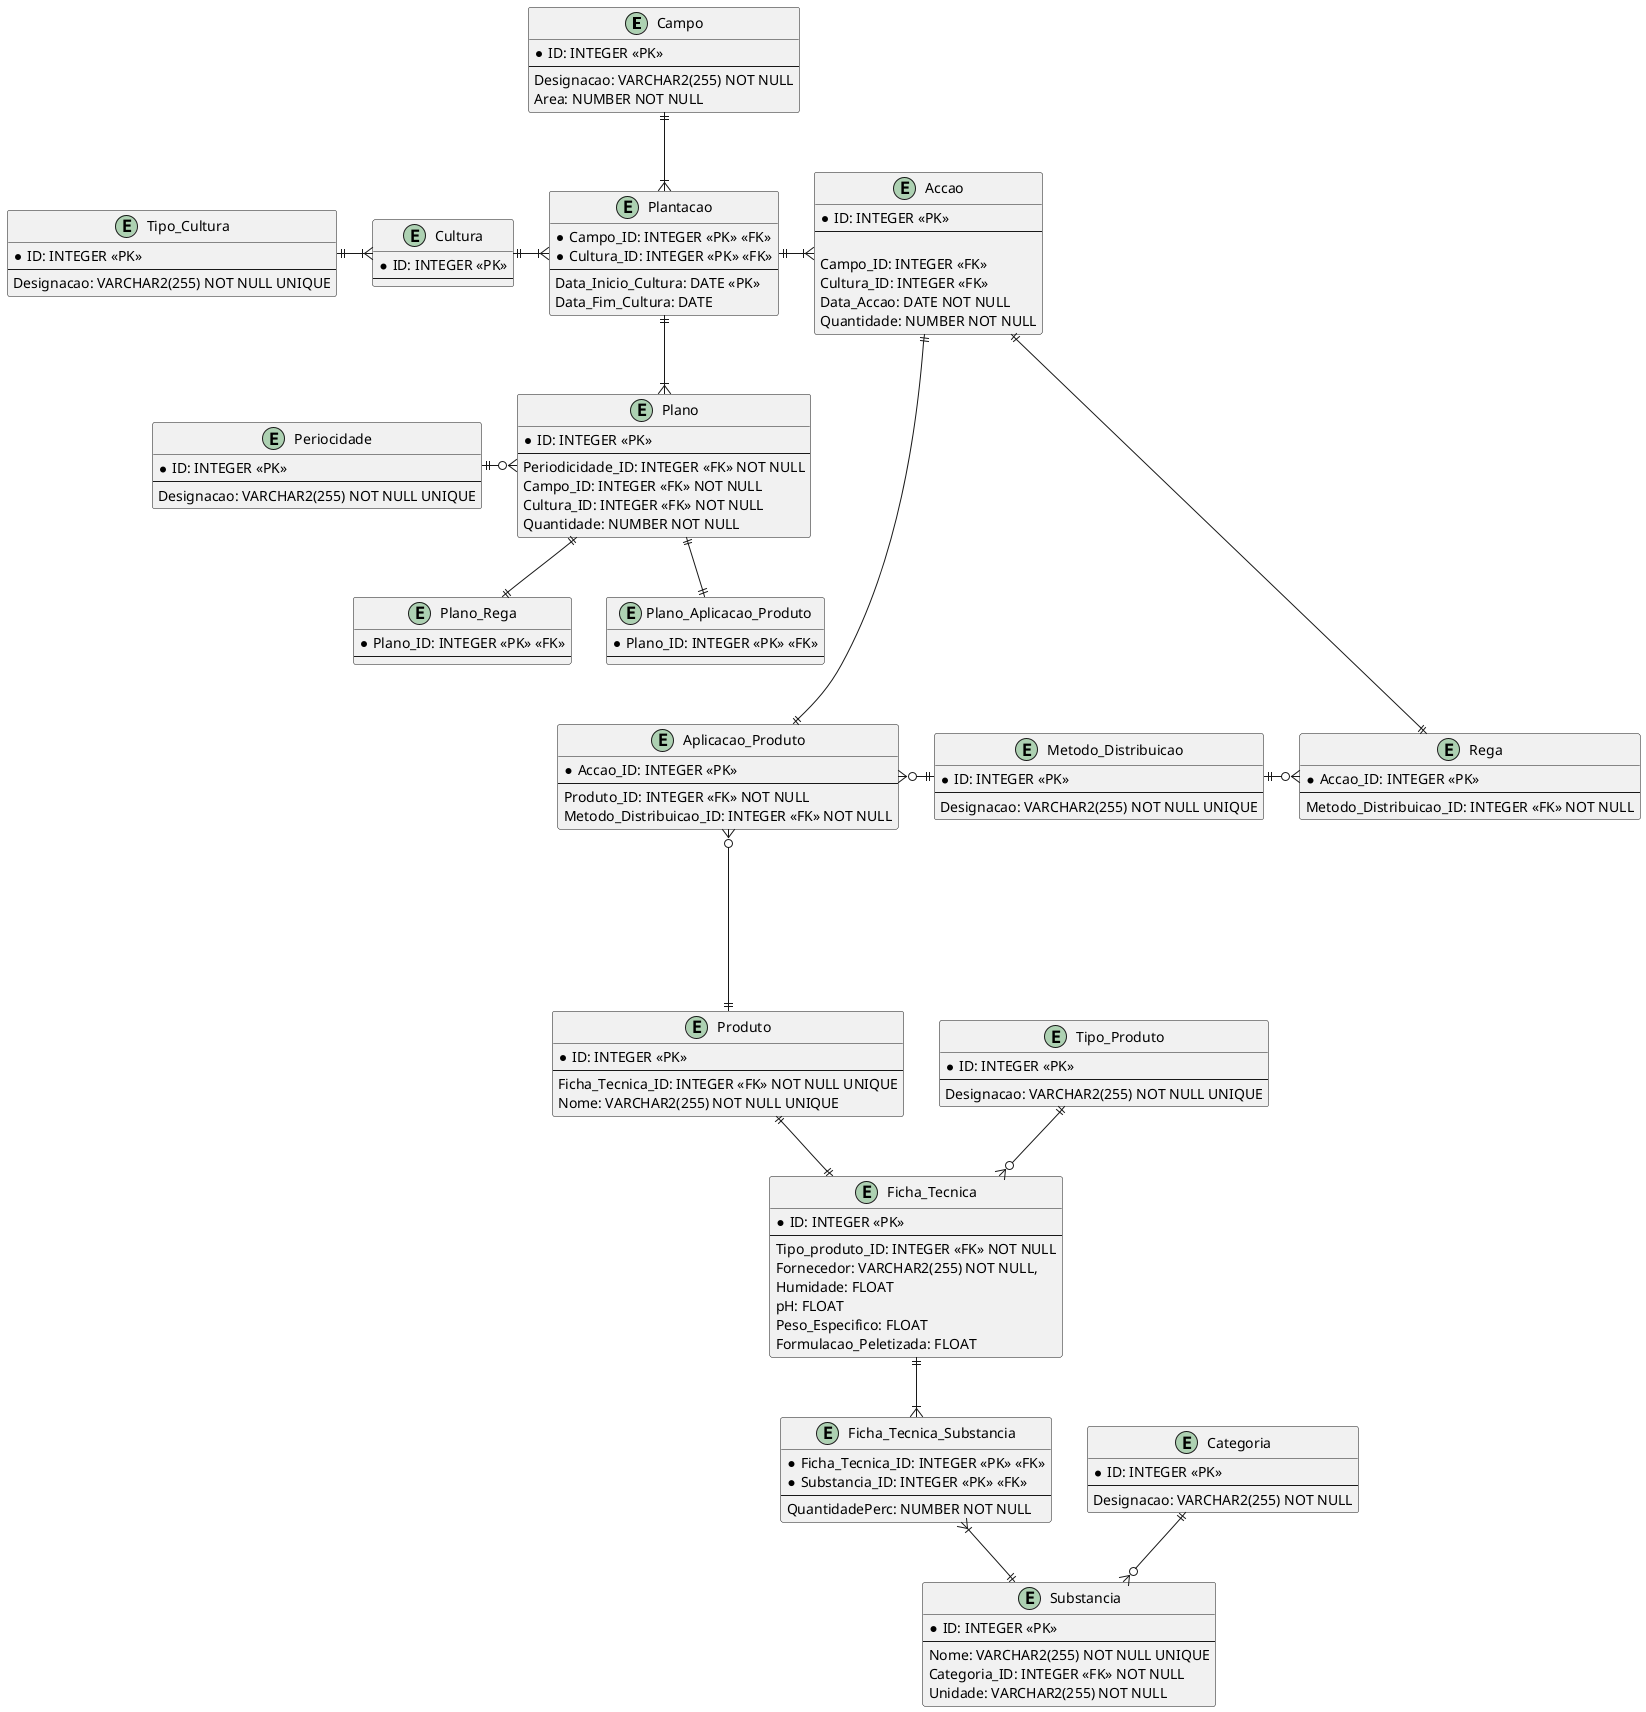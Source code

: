 @startuml Quinta-Manutenção

/'TODO #1:- Verificar se a Designação de um Campo é única e se estas 
devem seguir um conjunto de regras;'/
/'TODO #2:- Determinar o valor minímo de uma qualquer Área;'/
/'Constraints:- [[Area, CHECK(Area > Mínimo)]]'/
entity Campo {
    * ID: INTEGER <<PK>>
    --
    Designacao: VARCHAR2(255) NOT NULL
    Area: NUMBER NOT NULL
}

/'Triggers:-
    #1: Verificar que uma Cultura não é simultaneamente uma Cultura_Temporaria
    e Cultura_Permanente;'/
entity Cultura {
    * ID: INTEGER <<PK>>
    --
}

/'Constraints:- [[Campo_ID, Data_Inicio_Cultura, UNIQUE(Campo_ID, Data_Inicio_Cultura)], 
[Data_Fim_Cultura, CHECK(Data_Fim_Cultura < Data_Inicio_Cultura)]]'/
entity Plantacao {
    * Campo_ID: INTEGER <<PK>> <<FK>>
    * Cultura_ID: INTEGER <<PK>> <<FK>>
    --
    Data_Inicio_Cultura: DATE <<PK>>
    Data_Fim_Cultura: DATE
}

/'Constraints:- [[Quantidade, CHECK(Quantidade > 0)]]'/
entity Accao {
    * ID: INTEGER <<PK>>
    --

    Campo_ID: INTEGER <<FK>>
    Cultura_ID: INTEGER <<FK>>
    Data_Accao: DATE NOT NULL
    Quantidade: NUMBER NOT NULL
}

entity Metodo_Distribuicao {
    * ID: INTEGER <<PK>>
    --
    Designacao: VARCHAR2(255) NOT NULL UNIQUE
}

entity Rega {
    * Accao_ID: INTEGER <<PK>>
    --
    Metodo_Distribuicao_ID: INTEGER <<FK>> NOT NULL
}

entity Categoria{
     * ID: INTEGER <<PK>>
    --
    Designacao: VARCHAR2(255) NOT NULL
}

entity Aplicacao_Produto {
    * Accao_ID: INTEGER <<PK>>
    --
    Produto_ID: INTEGER <<FK>> NOT NULL
    Metodo_Distribuicao_ID: INTEGER <<FK>> NOT NULL
}

entity Produto {
    * ID: INTEGER <<PK>>
    --
    Ficha_Tecnica_ID: INTEGER <<FK>> NOT NULL UNIQUE
    Nome: VARCHAR2(255) NOT NULL UNIQUE
}


entity Tipo_Produto {
    * ID: INTEGER <<PK>>
    --
    Designacao: VARCHAR2(255) NOT NULL UNIQUE
}

entity Ficha_Tecnica {
    * ID: INTEGER <<PK>>
    --
    Tipo_produto_ID: INTEGER <<FK>> NOT NULL
    Fornecedor: VARCHAR2(255) NOT NULL,
    Humidade: FLOAT
    pH: FLOAT
    Peso_Especifico: FLOAT
    Formulacao_Peletizada: FLOAT
}

entity Ficha_Tecnica_Substancia {
    * Ficha_Tecnica_ID: INTEGER <<PK>> <<FK>>
    * Substancia_ID: INTEGER <<PK>> <<FK>>
    --
    QuantidadePerc: NUMBER NOT NULL
}

entity Substancia {
    * ID: INTEGER <<PK>>
    --
    Nome: VARCHAR2(255) NOT NULL UNIQUE
    Categoria_ID: INTEGER <<FK>> NOT NULL
    Unidade: VARCHAR2(255) NOT NULL
}

entity Tipo_Cultura {
    * ID: INTEGER <<PK>>
    --
    Designacao: VARCHAR2(255) NOT NULL UNIQUE
}

entity Plano {
    * ID: INTEGER <<PK>>
    --
    Periodicidade_ID: INTEGER <<FK>> NOT NULL
    Campo_ID: INTEGER <<FK>> NOT NULL
    Cultura_ID: INTEGER <<FK>> NOT NULL
    Quantidade: NUMBER NOT NULL
}

entity Periocidade {
    * ID: INTEGER <<PK>>
    --
    Designacao: VARCHAR2(255) NOT NULL UNIQUE
}

entity Plano_Rega {
    * Plano_ID: INTEGER <<PK>> <<FK>>
    --
}

entity Plano_Aplicacao_Produto {
    * Plano_ID: INTEGER <<PK>> <<FK>>
    --
}

Campo ||-d-|{ Plantacao

Cultura ||-r-|{ Plantacao
Cultura }|-l-|| Tipo_Cultura 

Plantacao ||-r-|{ Accao
Plantacao ||-d-|{ Plano

Accao ||--d--|| Rega
Accao ||--d--|| Aplicacao_Produto

Metodo_Distribuicao ||-r-o{ Rega
Metodo_Distribuicao ||-l-o{ Aplicacao_Produto

Tipo_Produto ||-d-o{ Ficha_Tecnica
Categoria ||-d-o{ Substancia

Produto ||-d-|| Ficha_Tecnica
Produto ||--u--o{ Aplicacao_Produto

Ficha_Tecnica ||-d-|{ Ficha_Tecnica_Substancia

Substancia ||-u-|{ Ficha_Tecnica_Substancia

Periocidade ||-r-o{ Plano

Plano_Rega ||-u-|| Plano

Plano_Aplicacao_Produto ||-u-|| Plano

@enduml